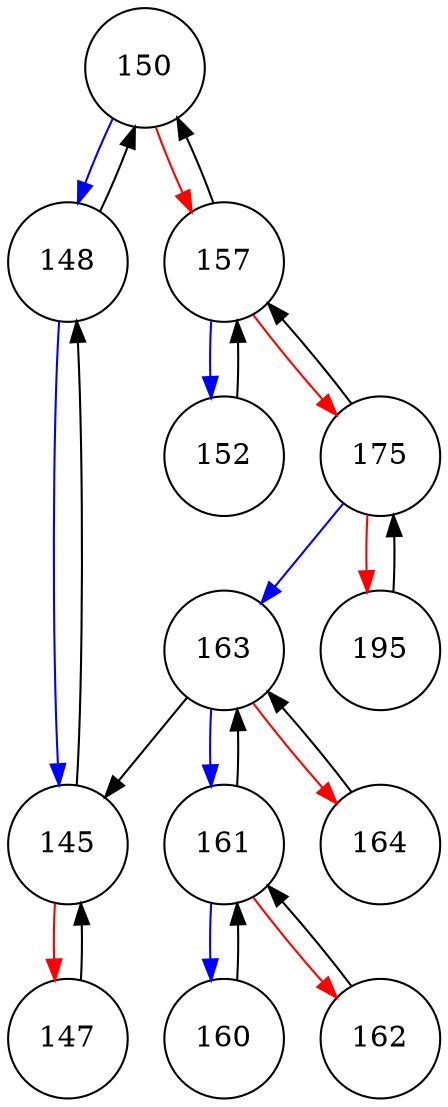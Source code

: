 digraph G { 
	edge[arrowhead=normal,arrowtail=none]

	node150 [shape=circle,label="150"];
	node148 [shape=circle,label="148"];
	edge [color=blue];
	node150 -> node148
	node157 [shape=circle,label="157"];
	edge [color=red];
	node150 -> node157

	edge [color=black];
	node148 -> node150
	node145 [shape=circle,label="145"];
	edge [color=blue];
	node148 -> node145

	edge [color=black];
	node157 -> node150
	node152 [shape=circle,label="152"];
	edge [color=blue];
	node157 -> node152
	node175 [shape=circle,label="175"];
	edge [color=red];
	node157 -> node175

	edge [color=black];
	node145 -> node148
	node147 [shape=circle,label="147"];
	edge [color=red];
	node145 -> node147

	edge [color=black];
	node152 -> node157

	edge [color=black];
	node175 -> node157
	node163 [shape=circle,label="163"];
	edge [color=blue];
	node175 -> node163
	node195 [shape=circle,label="195"];
	edge [color=red];
	node175 -> node195

	edge [color=black];
	node147 -> node145

	edge [color=black];
	node163 -> node145
	node161 [shape=circle,label="161"];
	edge [color=blue];
	node163 -> node161
	node164 [shape=circle,label="164"];
	edge [color=red];
	node163 -> node164

	edge [color=black];
	node195 -> node175

	edge [color=black];
	node161 -> node163
	node160 [shape=circle,label="160"];
	edge [color=blue];
	node161 -> node160
	node162 [shape=circle,label="162"];
	edge [color=red];
	node161 -> node162

	edge [color=black];
	node164 -> node163

	edge [color=black];
	node160 -> node161

	edge [color=black];
	node162 -> node161

}
